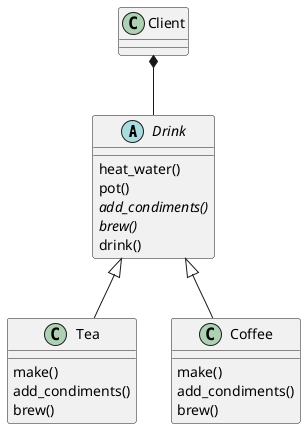 @startuml

abstract class Drink {
    heat_water()
    pot()
    {abstract} add_condiments()
    {abstract} brew()
    drink()
}

class Tea {
    make()
    add_condiments()
    brew()
}

class Coffee {
    make()
    add_condiments()
    brew()
}

Drink <|-- Tea
Drink <|-- Coffee

class Client
Client *-- Drink

@enduml